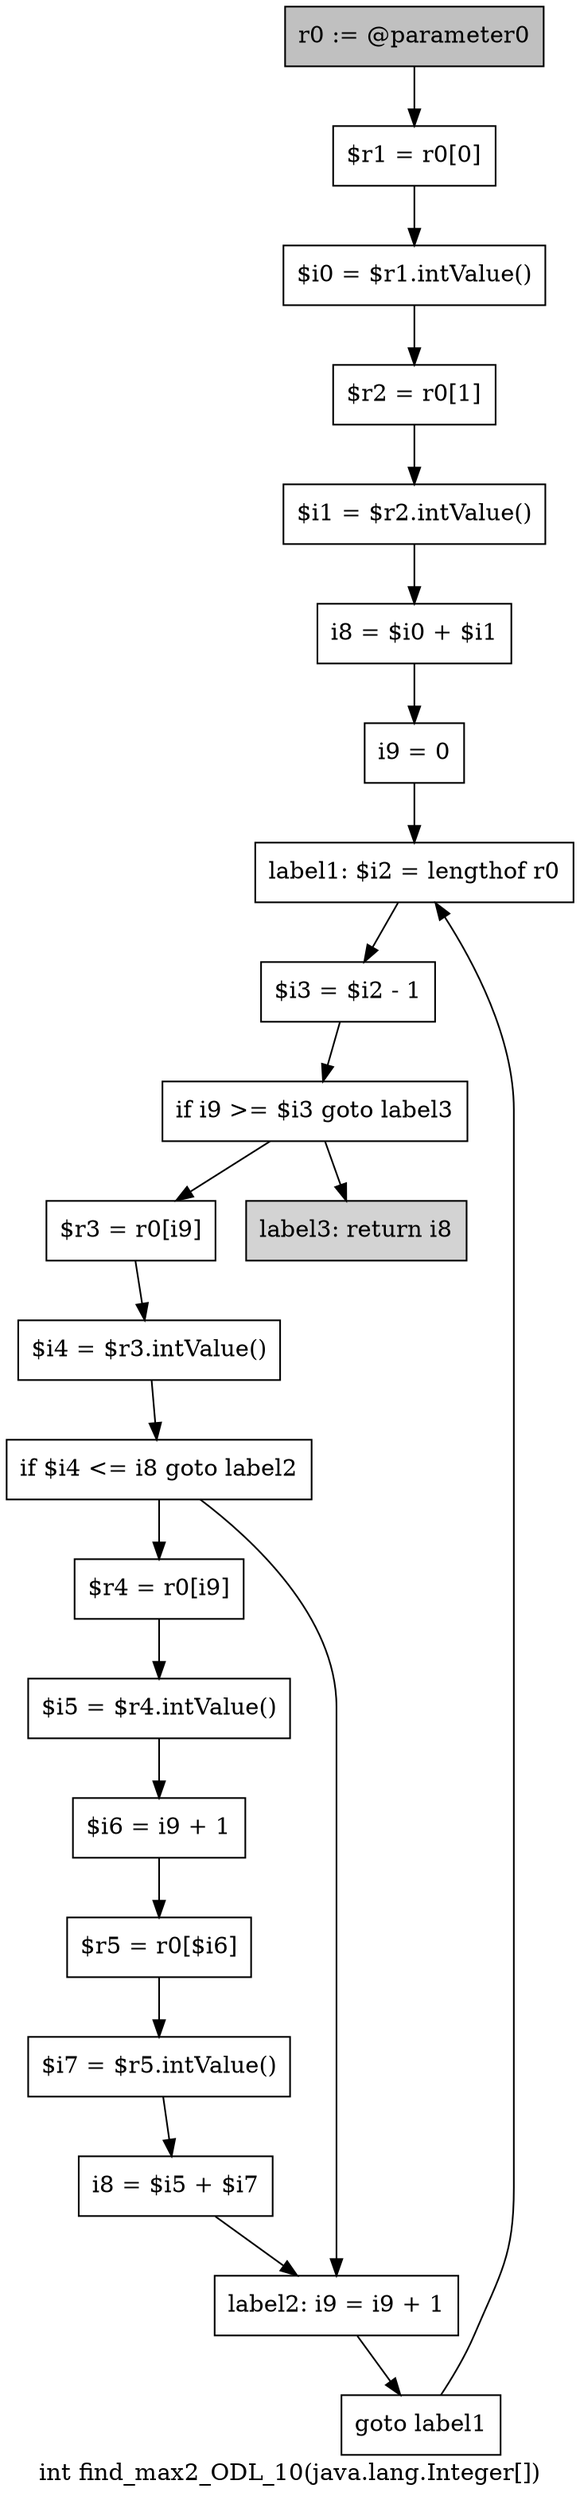 digraph "int find_max2_ODL_10(java.lang.Integer[])" {
    label="int find_max2_ODL_10(java.lang.Integer[])";
    node [shape=box];
    "0" [style=filled,fillcolor=gray,label="r0 := @parameter0",];
    "1" [label="$r1 = r0[0]",];
    "0"->"1";
    "2" [label="$i0 = $r1.intValue()",];
    "1"->"2";
    "3" [label="$r2 = r0[1]",];
    "2"->"3";
    "4" [label="$i1 = $r2.intValue()",];
    "3"->"4";
    "5" [label="i8 = $i0 + $i1",];
    "4"->"5";
    "6" [label="i9 = 0",];
    "5"->"6";
    "7" [label="label1: $i2 = lengthof r0",];
    "6"->"7";
    "8" [label="$i3 = $i2 - 1",];
    "7"->"8";
    "9" [label="if i9 >= $i3 goto label3",];
    "8"->"9";
    "10" [label="$r3 = r0[i9]",];
    "9"->"10";
    "21" [style=filled,fillcolor=lightgray,label="label3: return i8",];
    "9"->"21";
    "11" [label="$i4 = $r3.intValue()",];
    "10"->"11";
    "12" [label="if $i4 <= i8 goto label2",];
    "11"->"12";
    "13" [label="$r4 = r0[i9]",];
    "12"->"13";
    "19" [label="label2: i9 = i9 + 1",];
    "12"->"19";
    "14" [label="$i5 = $r4.intValue()",];
    "13"->"14";
    "15" [label="$i6 = i9 + 1",];
    "14"->"15";
    "16" [label="$r5 = r0[$i6]",];
    "15"->"16";
    "17" [label="$i7 = $r5.intValue()",];
    "16"->"17";
    "18" [label="i8 = $i5 + $i7",];
    "17"->"18";
    "18"->"19";
    "20" [label="goto label1",];
    "19"->"20";
    "20"->"7";
}
